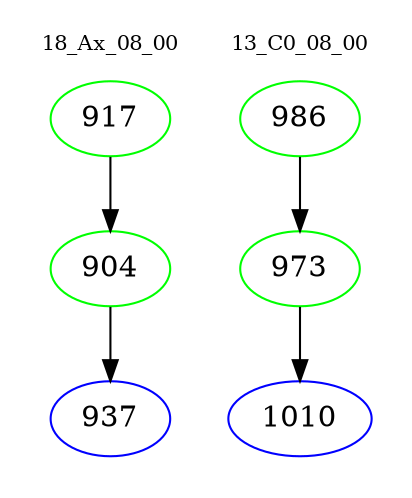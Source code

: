digraph{
subgraph cluster_0 {
color = white
label = "18_Ax_08_00";
fontsize=10;
T0_917 [label="917", color="green"]
T0_917 -> T0_904 [color="black"]
T0_904 [label="904", color="green"]
T0_904 -> T0_937 [color="black"]
T0_937 [label="937", color="blue"]
}
subgraph cluster_1 {
color = white
label = "13_C0_08_00";
fontsize=10;
T1_986 [label="986", color="green"]
T1_986 -> T1_973 [color="black"]
T1_973 [label="973", color="green"]
T1_973 -> T1_1010 [color="black"]
T1_1010 [label="1010", color="blue"]
}
}
